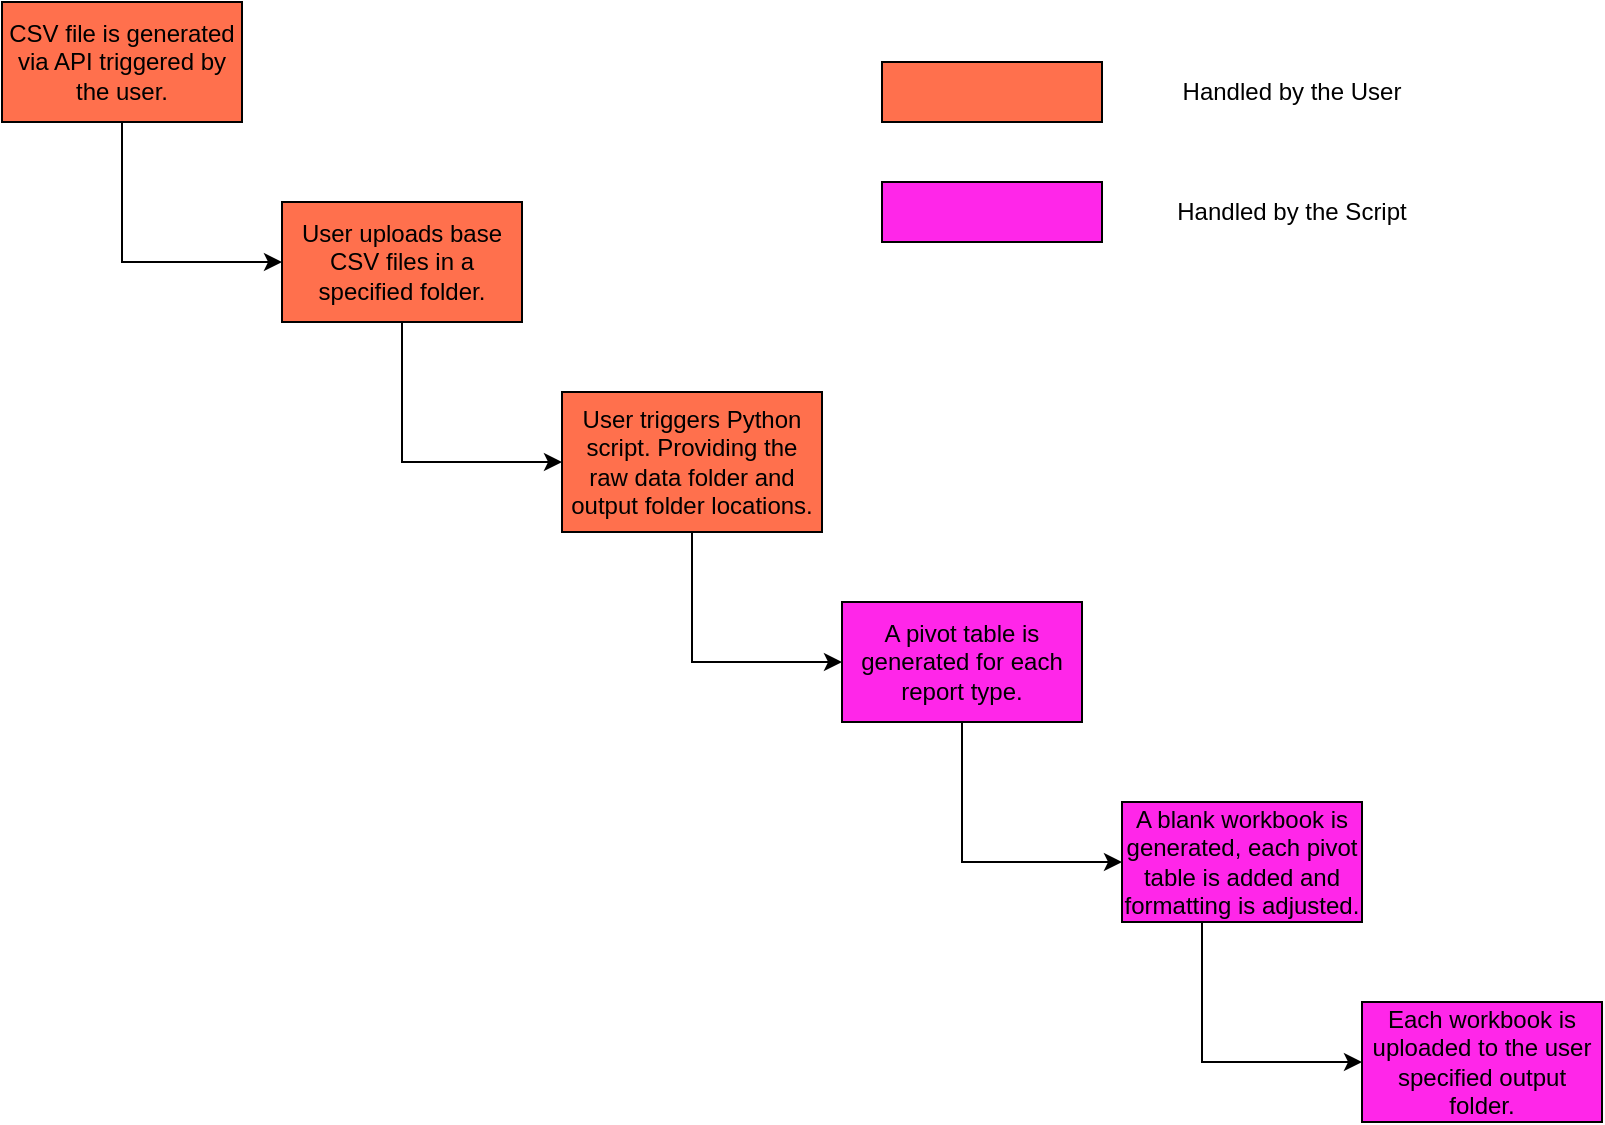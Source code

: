 <mxfile version="24.4.3" type="device">
  <diagram name="Page-1" id="dwn3j15BsSoUQBBANi4S">
    <mxGraphModel dx="1433" dy="628" grid="1" gridSize="10" guides="1" tooltips="1" connect="1" arrows="1" fold="1" page="1" pageScale="1" pageWidth="850" pageHeight="1100" math="0" shadow="0">
      <root>
        <mxCell id="0" />
        <mxCell id="1" parent="0" />
        <mxCell id="DjsTjgAkmL74fKY2VdZU-1" value="CSV file is generated via API triggered by the user." style="rounded=0;whiteSpace=wrap;html=1;fillColor=#FF704D;" vertex="1" parent="1">
          <mxGeometry x="40" y="20" width="120" height="60" as="geometry" />
        </mxCell>
        <mxCell id="DjsTjgAkmL74fKY2VdZU-2" value="" style="endArrow=classic;html=1;rounded=0;exitX=0.5;exitY=1;exitDx=0;exitDy=0;entryX=0;entryY=0.5;entryDx=0;entryDy=0;" edge="1" parent="1" source="DjsTjgAkmL74fKY2VdZU-1" target="DjsTjgAkmL74fKY2VdZU-3">
          <mxGeometry width="50" height="50" relative="1" as="geometry">
            <mxPoint x="400" y="120" as="sourcePoint" />
            <mxPoint x="450" y="70" as="targetPoint" />
            <Array as="points">
              <mxPoint x="100" y="150" />
            </Array>
          </mxGeometry>
        </mxCell>
        <mxCell id="DjsTjgAkmL74fKY2VdZU-3" value="User uploads base CSV files in a specified folder." style="rounded=0;whiteSpace=wrap;html=1;fillColor=#FF704D;" vertex="1" parent="1">
          <mxGeometry x="180" y="120" width="120" height="60" as="geometry" />
        </mxCell>
        <mxCell id="DjsTjgAkmL74fKY2VdZU-5" value="" style="endArrow=classic;html=1;rounded=0;exitX=0.5;exitY=1;exitDx=0;exitDy=0;entryX=0;entryY=0.5;entryDx=0;entryDy=0;" edge="1" parent="1" target="DjsTjgAkmL74fKY2VdZU-6">
          <mxGeometry width="50" height="50" relative="1" as="geometry">
            <mxPoint x="240" y="180" as="sourcePoint" />
            <mxPoint x="590" y="170" as="targetPoint" />
            <Array as="points">
              <mxPoint x="240" y="250" />
            </Array>
          </mxGeometry>
        </mxCell>
        <mxCell id="DjsTjgAkmL74fKY2VdZU-6" value="User triggers Python script. Providing the raw data folder and output folder locations." style="rounded=0;whiteSpace=wrap;html=1;fillColor=#FF704D;" vertex="1" parent="1">
          <mxGeometry x="320" y="215" width="130" height="70" as="geometry" />
        </mxCell>
        <mxCell id="DjsTjgAkmL74fKY2VdZU-7" value="" style="endArrow=classic;html=1;rounded=0;entryX=0;entryY=0.5;entryDx=0;entryDy=0;exitX=0.5;exitY=1;exitDx=0;exitDy=0;" edge="1" parent="1" target="DjsTjgAkmL74fKY2VdZU-8" source="DjsTjgAkmL74fKY2VdZU-6">
          <mxGeometry width="50" height="50" relative="1" as="geometry">
            <mxPoint x="380" y="300" as="sourcePoint" />
            <mxPoint x="730" y="270" as="targetPoint" />
            <Array as="points">
              <mxPoint x="385" y="350" />
            </Array>
          </mxGeometry>
        </mxCell>
        <mxCell id="DjsTjgAkmL74fKY2VdZU-8" value="A pivot table is generated for each report type." style="rounded=0;whiteSpace=wrap;html=1;fillColor=#FF26E9;" vertex="1" parent="1">
          <mxGeometry x="460" y="320" width="120" height="60" as="geometry" />
        </mxCell>
        <mxCell id="DjsTjgAkmL74fKY2VdZU-9" value="" style="endArrow=classic;html=1;rounded=0;exitX=0.5;exitY=1;exitDx=0;exitDy=0;entryX=0;entryY=0.5;entryDx=0;entryDy=0;" edge="1" parent="1" target="DjsTjgAkmL74fKY2VdZU-10">
          <mxGeometry width="50" height="50" relative="1" as="geometry">
            <mxPoint x="520" y="380" as="sourcePoint" />
            <mxPoint x="870" y="370" as="targetPoint" />
            <Array as="points">
              <mxPoint x="520" y="450" />
            </Array>
          </mxGeometry>
        </mxCell>
        <mxCell id="DjsTjgAkmL74fKY2VdZU-10" value="A blank workbook is generated, each pivot table is added and formatting is adjusted." style="rounded=0;whiteSpace=wrap;html=1;fillColor=#FF26E9;" vertex="1" parent="1">
          <mxGeometry x="600" y="420" width="120" height="60" as="geometry" />
        </mxCell>
        <mxCell id="DjsTjgAkmL74fKY2VdZU-12" value="" style="endArrow=classic;html=1;rounded=0;exitX=0.5;exitY=1;exitDx=0;exitDy=0;entryX=0;entryY=0.5;entryDx=0;entryDy=0;" edge="1" parent="1" target="DjsTjgAkmL74fKY2VdZU-13">
          <mxGeometry width="50" height="50" relative="1" as="geometry">
            <mxPoint x="640" y="480" as="sourcePoint" />
            <mxPoint x="990" y="470" as="targetPoint" />
            <Array as="points">
              <mxPoint x="640" y="550" />
            </Array>
          </mxGeometry>
        </mxCell>
        <mxCell id="DjsTjgAkmL74fKY2VdZU-13" value="Each workbook is uploaded to the user specified output folder." style="rounded=0;whiteSpace=wrap;html=1;fillColor=#FF26E9;" vertex="1" parent="1">
          <mxGeometry x="720" y="520" width="120" height="60" as="geometry" />
        </mxCell>
        <mxCell id="DjsTjgAkmL74fKY2VdZU-14" value="" style="rounded=0;whiteSpace=wrap;html=1;fillColor=#FF704D;" vertex="1" parent="1">
          <mxGeometry x="480" y="50" width="110" height="30" as="geometry" />
        </mxCell>
        <mxCell id="DjsTjgAkmL74fKY2VdZU-15" value="" style="rounded=0;whiteSpace=wrap;html=1;fillColor=#FF26E9;" vertex="1" parent="1">
          <mxGeometry x="480" y="110" width="110" height="30" as="geometry" />
        </mxCell>
        <mxCell id="DjsTjgAkmL74fKY2VdZU-16" value="Handled by the User" style="text;html=1;align=center;verticalAlign=middle;whiteSpace=wrap;rounded=0;" vertex="1" parent="1">
          <mxGeometry x="590" y="50" width="190" height="30" as="geometry" />
        </mxCell>
        <mxCell id="DjsTjgAkmL74fKY2VdZU-18" value="Handled by the Script" style="text;html=1;align=center;verticalAlign=middle;whiteSpace=wrap;rounded=0;" vertex="1" parent="1">
          <mxGeometry x="590" y="110" width="190" height="30" as="geometry" />
        </mxCell>
      </root>
    </mxGraphModel>
  </diagram>
</mxfile>
